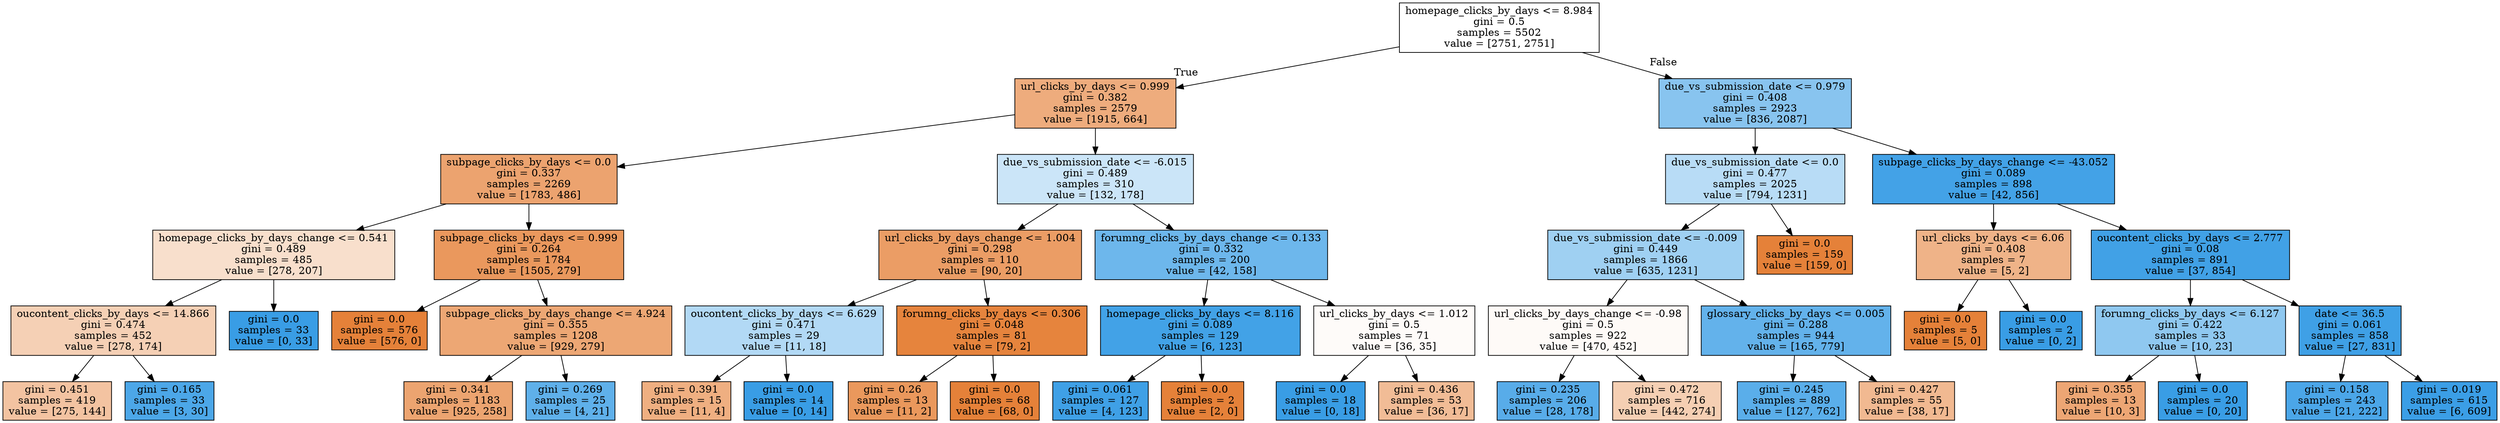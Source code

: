 digraph Tree {
node [shape=box, style="filled", color="black"] ;
0 [label="homepage_clicks_by_days <= 8.984\ngini = 0.5\nsamples = 5502\nvalue = [2751, 2751]", fillcolor="#e5813900"] ;
1 [label="url_clicks_by_days <= 0.999\ngini = 0.382\nsamples = 2579\nvalue = [1915, 664]", fillcolor="#e58139a7"] ;
0 -> 1 [labeldistance=2.5, labelangle=45, headlabel="True"] ;
2 [label="subpage_clicks_by_days <= 0.0\ngini = 0.337\nsamples = 2269\nvalue = [1783, 486]", fillcolor="#e58139b9"] ;
1 -> 2 ;
3 [label="homepage_clicks_by_days_change <= 0.541\ngini = 0.489\nsamples = 485\nvalue = [278, 207]", fillcolor="#e5813941"] ;
2 -> 3 ;
4 [label="oucontent_clicks_by_days <= 14.866\ngini = 0.474\nsamples = 452\nvalue = [278, 174]", fillcolor="#e581395f"] ;
3 -> 4 ;
5 [label="gini = 0.451\nsamples = 419\nvalue = [275, 144]", fillcolor="#e5813979"] ;
4 -> 5 ;
6 [label="gini = 0.165\nsamples = 33\nvalue = [3, 30]", fillcolor="#399de5e6"] ;
4 -> 6 ;
7 [label="gini = 0.0\nsamples = 33\nvalue = [0, 33]", fillcolor="#399de5ff"] ;
3 -> 7 ;
8 [label="subpage_clicks_by_days <= 0.999\ngini = 0.264\nsamples = 1784\nvalue = [1505, 279]", fillcolor="#e58139d0"] ;
2 -> 8 ;
9 [label="gini = 0.0\nsamples = 576\nvalue = [576, 0]", fillcolor="#e58139ff"] ;
8 -> 9 ;
10 [label="subpage_clicks_by_days_change <= 4.924\ngini = 0.355\nsamples = 1208\nvalue = [929, 279]", fillcolor="#e58139b2"] ;
8 -> 10 ;
11 [label="gini = 0.341\nsamples = 1183\nvalue = [925, 258]", fillcolor="#e58139b8"] ;
10 -> 11 ;
12 [label="gini = 0.269\nsamples = 25\nvalue = [4, 21]", fillcolor="#399de5ce"] ;
10 -> 12 ;
13 [label="due_vs_submission_date <= -6.015\ngini = 0.489\nsamples = 310\nvalue = [132, 178]", fillcolor="#399de542"] ;
1 -> 13 ;
14 [label="url_clicks_by_days_change <= 1.004\ngini = 0.298\nsamples = 110\nvalue = [90, 20]", fillcolor="#e58139c6"] ;
13 -> 14 ;
15 [label="oucontent_clicks_by_days <= 6.629\ngini = 0.471\nsamples = 29\nvalue = [11, 18]", fillcolor="#399de563"] ;
14 -> 15 ;
16 [label="gini = 0.391\nsamples = 15\nvalue = [11, 4]", fillcolor="#e58139a2"] ;
15 -> 16 ;
17 [label="gini = 0.0\nsamples = 14\nvalue = [0, 14]", fillcolor="#399de5ff"] ;
15 -> 17 ;
18 [label="forumng_clicks_by_days <= 0.306\ngini = 0.048\nsamples = 81\nvalue = [79, 2]", fillcolor="#e58139f9"] ;
14 -> 18 ;
19 [label="gini = 0.26\nsamples = 13\nvalue = [11, 2]", fillcolor="#e58139d1"] ;
18 -> 19 ;
20 [label="gini = 0.0\nsamples = 68\nvalue = [68, 0]", fillcolor="#e58139ff"] ;
18 -> 20 ;
21 [label="forumng_clicks_by_days_change <= 0.133\ngini = 0.332\nsamples = 200\nvalue = [42, 158]", fillcolor="#399de5bb"] ;
13 -> 21 ;
22 [label="homepage_clicks_by_days <= 8.116\ngini = 0.089\nsamples = 129\nvalue = [6, 123]", fillcolor="#399de5f3"] ;
21 -> 22 ;
23 [label="gini = 0.061\nsamples = 127\nvalue = [4, 123]", fillcolor="#399de5f7"] ;
22 -> 23 ;
24 [label="gini = 0.0\nsamples = 2\nvalue = [2, 0]", fillcolor="#e58139ff"] ;
22 -> 24 ;
25 [label="url_clicks_by_days <= 1.012\ngini = 0.5\nsamples = 71\nvalue = [36, 35]", fillcolor="#e5813907"] ;
21 -> 25 ;
26 [label="gini = 0.0\nsamples = 18\nvalue = [0, 18]", fillcolor="#399de5ff"] ;
25 -> 26 ;
27 [label="gini = 0.436\nsamples = 53\nvalue = [36, 17]", fillcolor="#e5813987"] ;
25 -> 27 ;
28 [label="due_vs_submission_date <= 0.979\ngini = 0.408\nsamples = 2923\nvalue = [836, 2087]", fillcolor="#399de599"] ;
0 -> 28 [labeldistance=2.5, labelangle=-45, headlabel="False"] ;
29 [label="due_vs_submission_date <= 0.0\ngini = 0.477\nsamples = 2025\nvalue = [794, 1231]", fillcolor="#399de55b"] ;
28 -> 29 ;
30 [label="due_vs_submission_date <= -0.009\ngini = 0.449\nsamples = 1866\nvalue = [635, 1231]", fillcolor="#399de57b"] ;
29 -> 30 ;
31 [label="url_clicks_by_days_change <= -0.98\ngini = 0.5\nsamples = 922\nvalue = [470, 452]", fillcolor="#e581390a"] ;
30 -> 31 ;
32 [label="gini = 0.235\nsamples = 206\nvalue = [28, 178]", fillcolor="#399de5d7"] ;
31 -> 32 ;
33 [label="gini = 0.472\nsamples = 716\nvalue = [442, 274]", fillcolor="#e5813961"] ;
31 -> 33 ;
34 [label="glossary_clicks_by_days <= 0.005\ngini = 0.288\nsamples = 944\nvalue = [165, 779]", fillcolor="#399de5c9"] ;
30 -> 34 ;
35 [label="gini = 0.245\nsamples = 889\nvalue = [127, 762]", fillcolor="#399de5d4"] ;
34 -> 35 ;
36 [label="gini = 0.427\nsamples = 55\nvalue = [38, 17]", fillcolor="#e581398d"] ;
34 -> 36 ;
37 [label="gini = 0.0\nsamples = 159\nvalue = [159, 0]", fillcolor="#e58139ff"] ;
29 -> 37 ;
38 [label="subpage_clicks_by_days_change <= -43.052\ngini = 0.089\nsamples = 898\nvalue = [42, 856]", fillcolor="#399de5f2"] ;
28 -> 38 ;
39 [label="url_clicks_by_days <= 6.06\ngini = 0.408\nsamples = 7\nvalue = [5, 2]", fillcolor="#e5813999"] ;
38 -> 39 ;
40 [label="gini = 0.0\nsamples = 5\nvalue = [5, 0]", fillcolor="#e58139ff"] ;
39 -> 40 ;
41 [label="gini = 0.0\nsamples = 2\nvalue = [0, 2]", fillcolor="#399de5ff"] ;
39 -> 41 ;
42 [label="oucontent_clicks_by_days <= 2.777\ngini = 0.08\nsamples = 891\nvalue = [37, 854]", fillcolor="#399de5f4"] ;
38 -> 42 ;
43 [label="forumng_clicks_by_days <= 6.127\ngini = 0.422\nsamples = 33\nvalue = [10, 23]", fillcolor="#399de590"] ;
42 -> 43 ;
44 [label="gini = 0.355\nsamples = 13\nvalue = [10, 3]", fillcolor="#e58139b3"] ;
43 -> 44 ;
45 [label="gini = 0.0\nsamples = 20\nvalue = [0, 20]", fillcolor="#399de5ff"] ;
43 -> 45 ;
46 [label="date <= 36.5\ngini = 0.061\nsamples = 858\nvalue = [27, 831]", fillcolor="#399de5f7"] ;
42 -> 46 ;
47 [label="gini = 0.158\nsamples = 243\nvalue = [21, 222]", fillcolor="#399de5e7"] ;
46 -> 47 ;
48 [label="gini = 0.019\nsamples = 615\nvalue = [6, 609]", fillcolor="#399de5fc"] ;
46 -> 48 ;
}